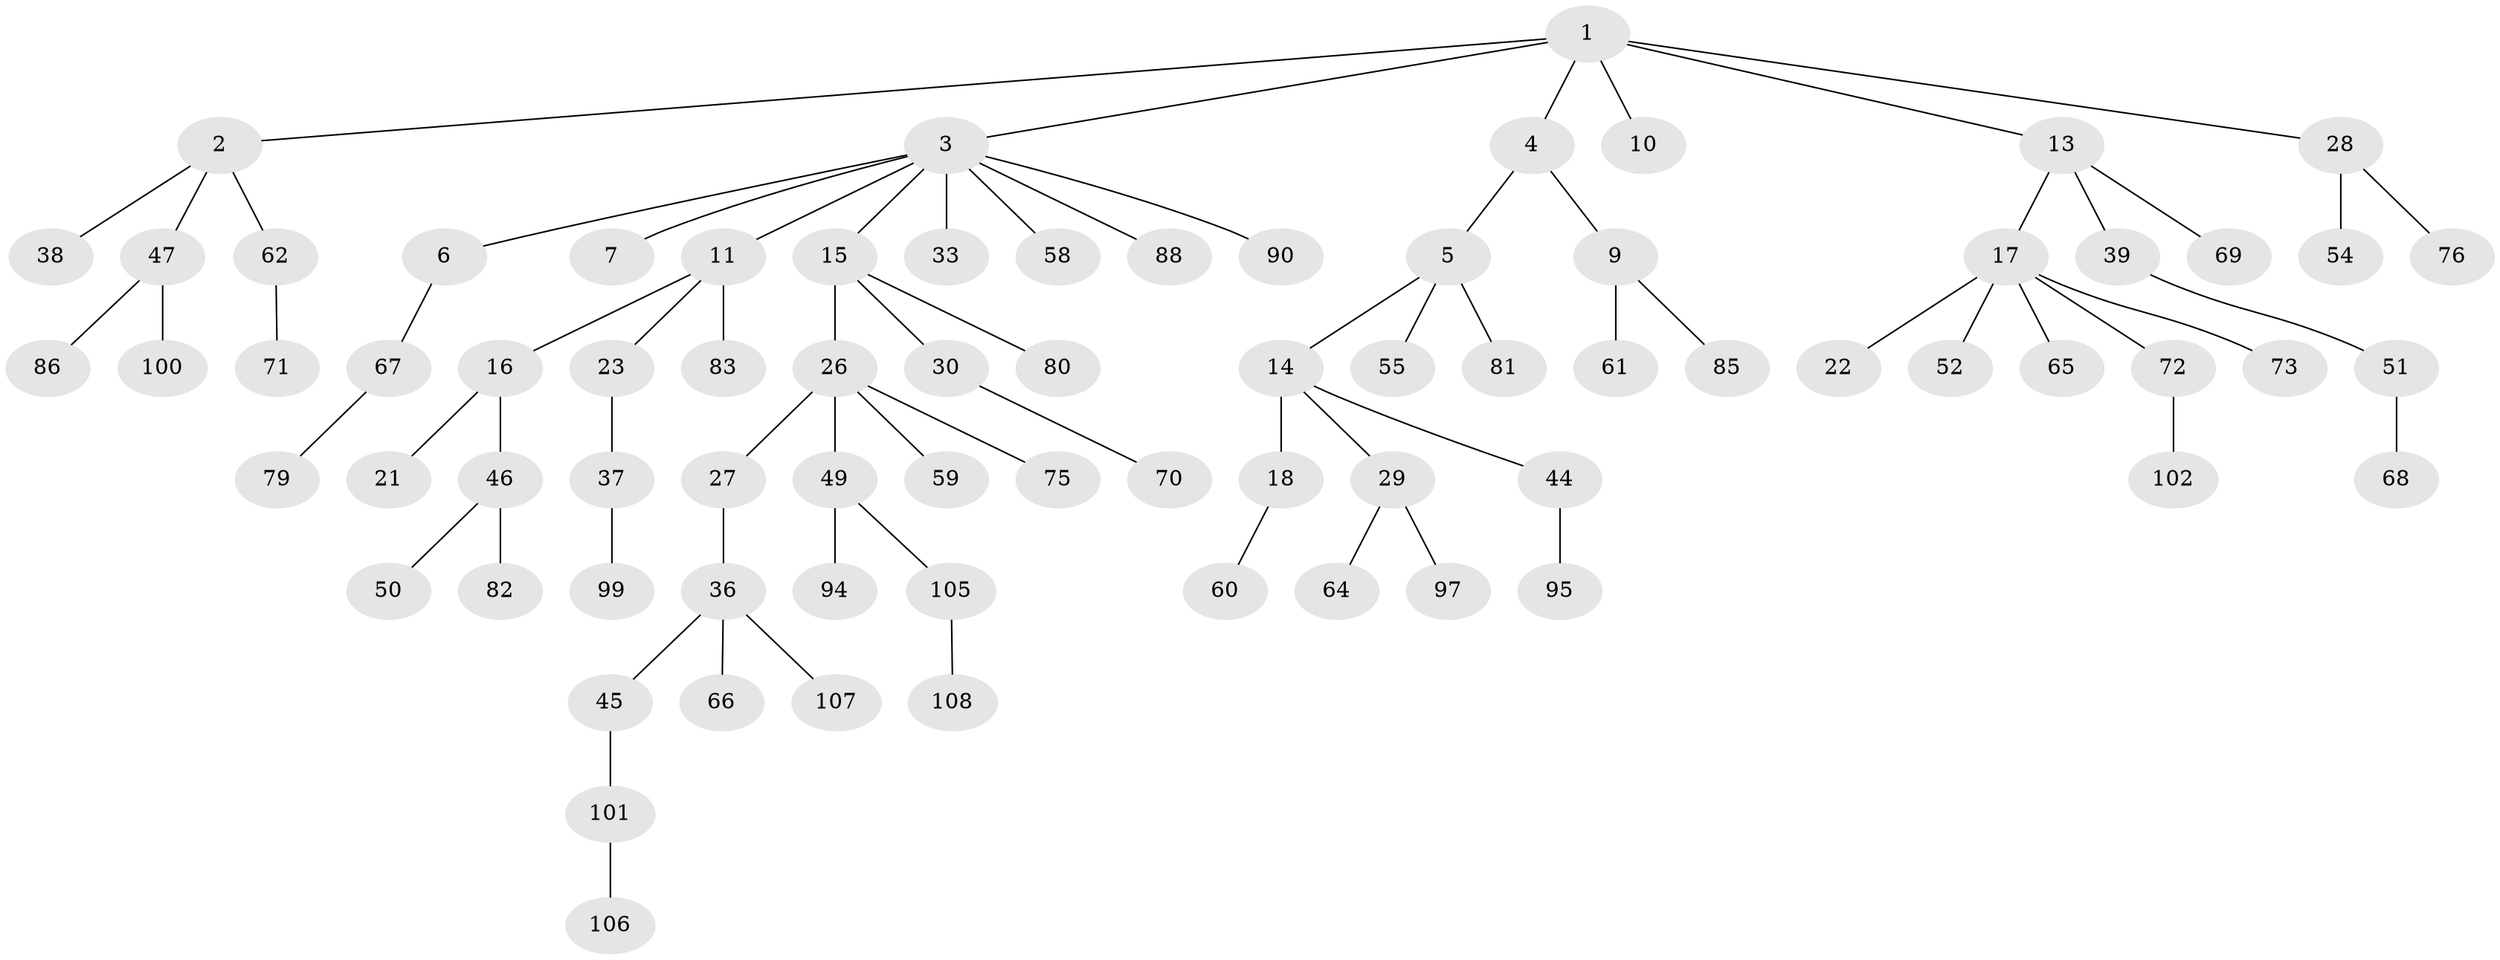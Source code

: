 // Generated by graph-tools (version 1.1) at 2025/52/02/27/25 19:52:09]
// undirected, 76 vertices, 75 edges
graph export_dot {
graph [start="1"]
  node [color=gray90,style=filled];
  1 [super="+8"];
  2 [super="+31"];
  3 [super="+32"];
  4;
  5 [super="+40"];
  6 [super="+25"];
  7;
  9 [super="+35"];
  10 [super="+12"];
  11 [super="+111"];
  13 [super="+34"];
  14 [super="+96"];
  15 [super="+20"];
  16 [super="+19"];
  17 [super="+48"];
  18 [super="+112"];
  21 [super="+89"];
  22 [super="+24"];
  23;
  26 [super="+56"];
  27 [super="+87"];
  28 [super="+53"];
  29 [super="+41"];
  30 [super="+98"];
  33;
  36 [super="+42"];
  37 [super="+43"];
  38 [super="+78"];
  39 [super="+103"];
  44;
  45 [super="+63"];
  46 [super="+57"];
  47;
  49 [super="+104"];
  50;
  51 [super="+110"];
  52 [super="+84"];
  54;
  55;
  58 [super="+74"];
  59 [super="+77"];
  60;
  61;
  62;
  64 [super="+92"];
  65;
  66;
  67;
  68;
  69;
  70;
  71 [super="+109"];
  72 [super="+93"];
  73;
  75;
  76;
  79;
  80 [super="+91"];
  81;
  82;
  83;
  85;
  86;
  88;
  90;
  94;
  95 [super="+113"];
  97;
  99;
  100;
  101;
  102;
  105;
  106;
  107;
  108;
  1 -- 2;
  1 -- 3;
  1 -- 4;
  1 -- 10;
  1 -- 28;
  1 -- 13;
  2 -- 47;
  2 -- 38;
  2 -- 62;
  3 -- 6;
  3 -- 7;
  3 -- 11;
  3 -- 15;
  3 -- 33;
  3 -- 58;
  3 -- 90;
  3 -- 88;
  4 -- 5;
  4 -- 9;
  5 -- 14;
  5 -- 81;
  5 -- 55;
  6 -- 67;
  9 -- 61;
  9 -- 85;
  11 -- 16;
  11 -- 23;
  11 -- 83;
  13 -- 17;
  13 -- 69;
  13 -- 39;
  14 -- 18;
  14 -- 29;
  14 -- 44;
  15 -- 26;
  15 -- 30;
  15 -- 80;
  16 -- 21;
  16 -- 46;
  17 -- 22;
  17 -- 52;
  17 -- 65;
  17 -- 73;
  17 -- 72;
  18 -- 60;
  23 -- 37;
  26 -- 27;
  26 -- 49;
  26 -- 59;
  26 -- 75;
  27 -- 36;
  28 -- 54;
  28 -- 76;
  29 -- 64;
  29 -- 97;
  30 -- 70;
  36 -- 66;
  36 -- 107;
  36 -- 45;
  37 -- 99;
  39 -- 51;
  44 -- 95;
  45 -- 101;
  46 -- 50;
  46 -- 82;
  47 -- 86;
  47 -- 100;
  49 -- 94;
  49 -- 105;
  51 -- 68;
  62 -- 71;
  67 -- 79;
  72 -- 102;
  101 -- 106;
  105 -- 108;
}

